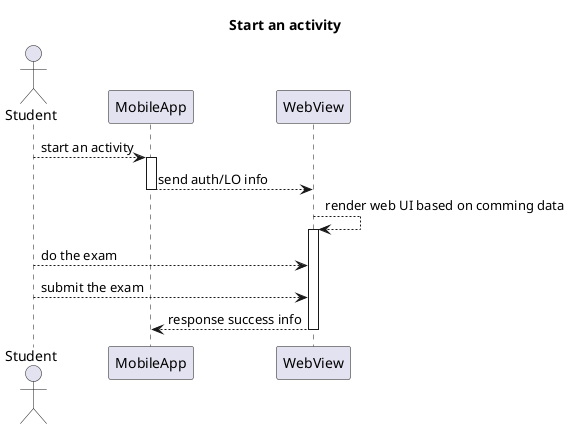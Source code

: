 @startuml
title Start an activity
actor Student
Student --> MobileApp: start an activity
activate MobileApp
MobileApp --> WebView: send auth/LO info
deactivate MobileApp
WebView --> WebView: render web UI based on comming data 
activate WebView
Student --> WebView: do the exam
Student --> WebView: submit the exam
WebView --> MobileApp: response success info
deactivate WebView
@enduml